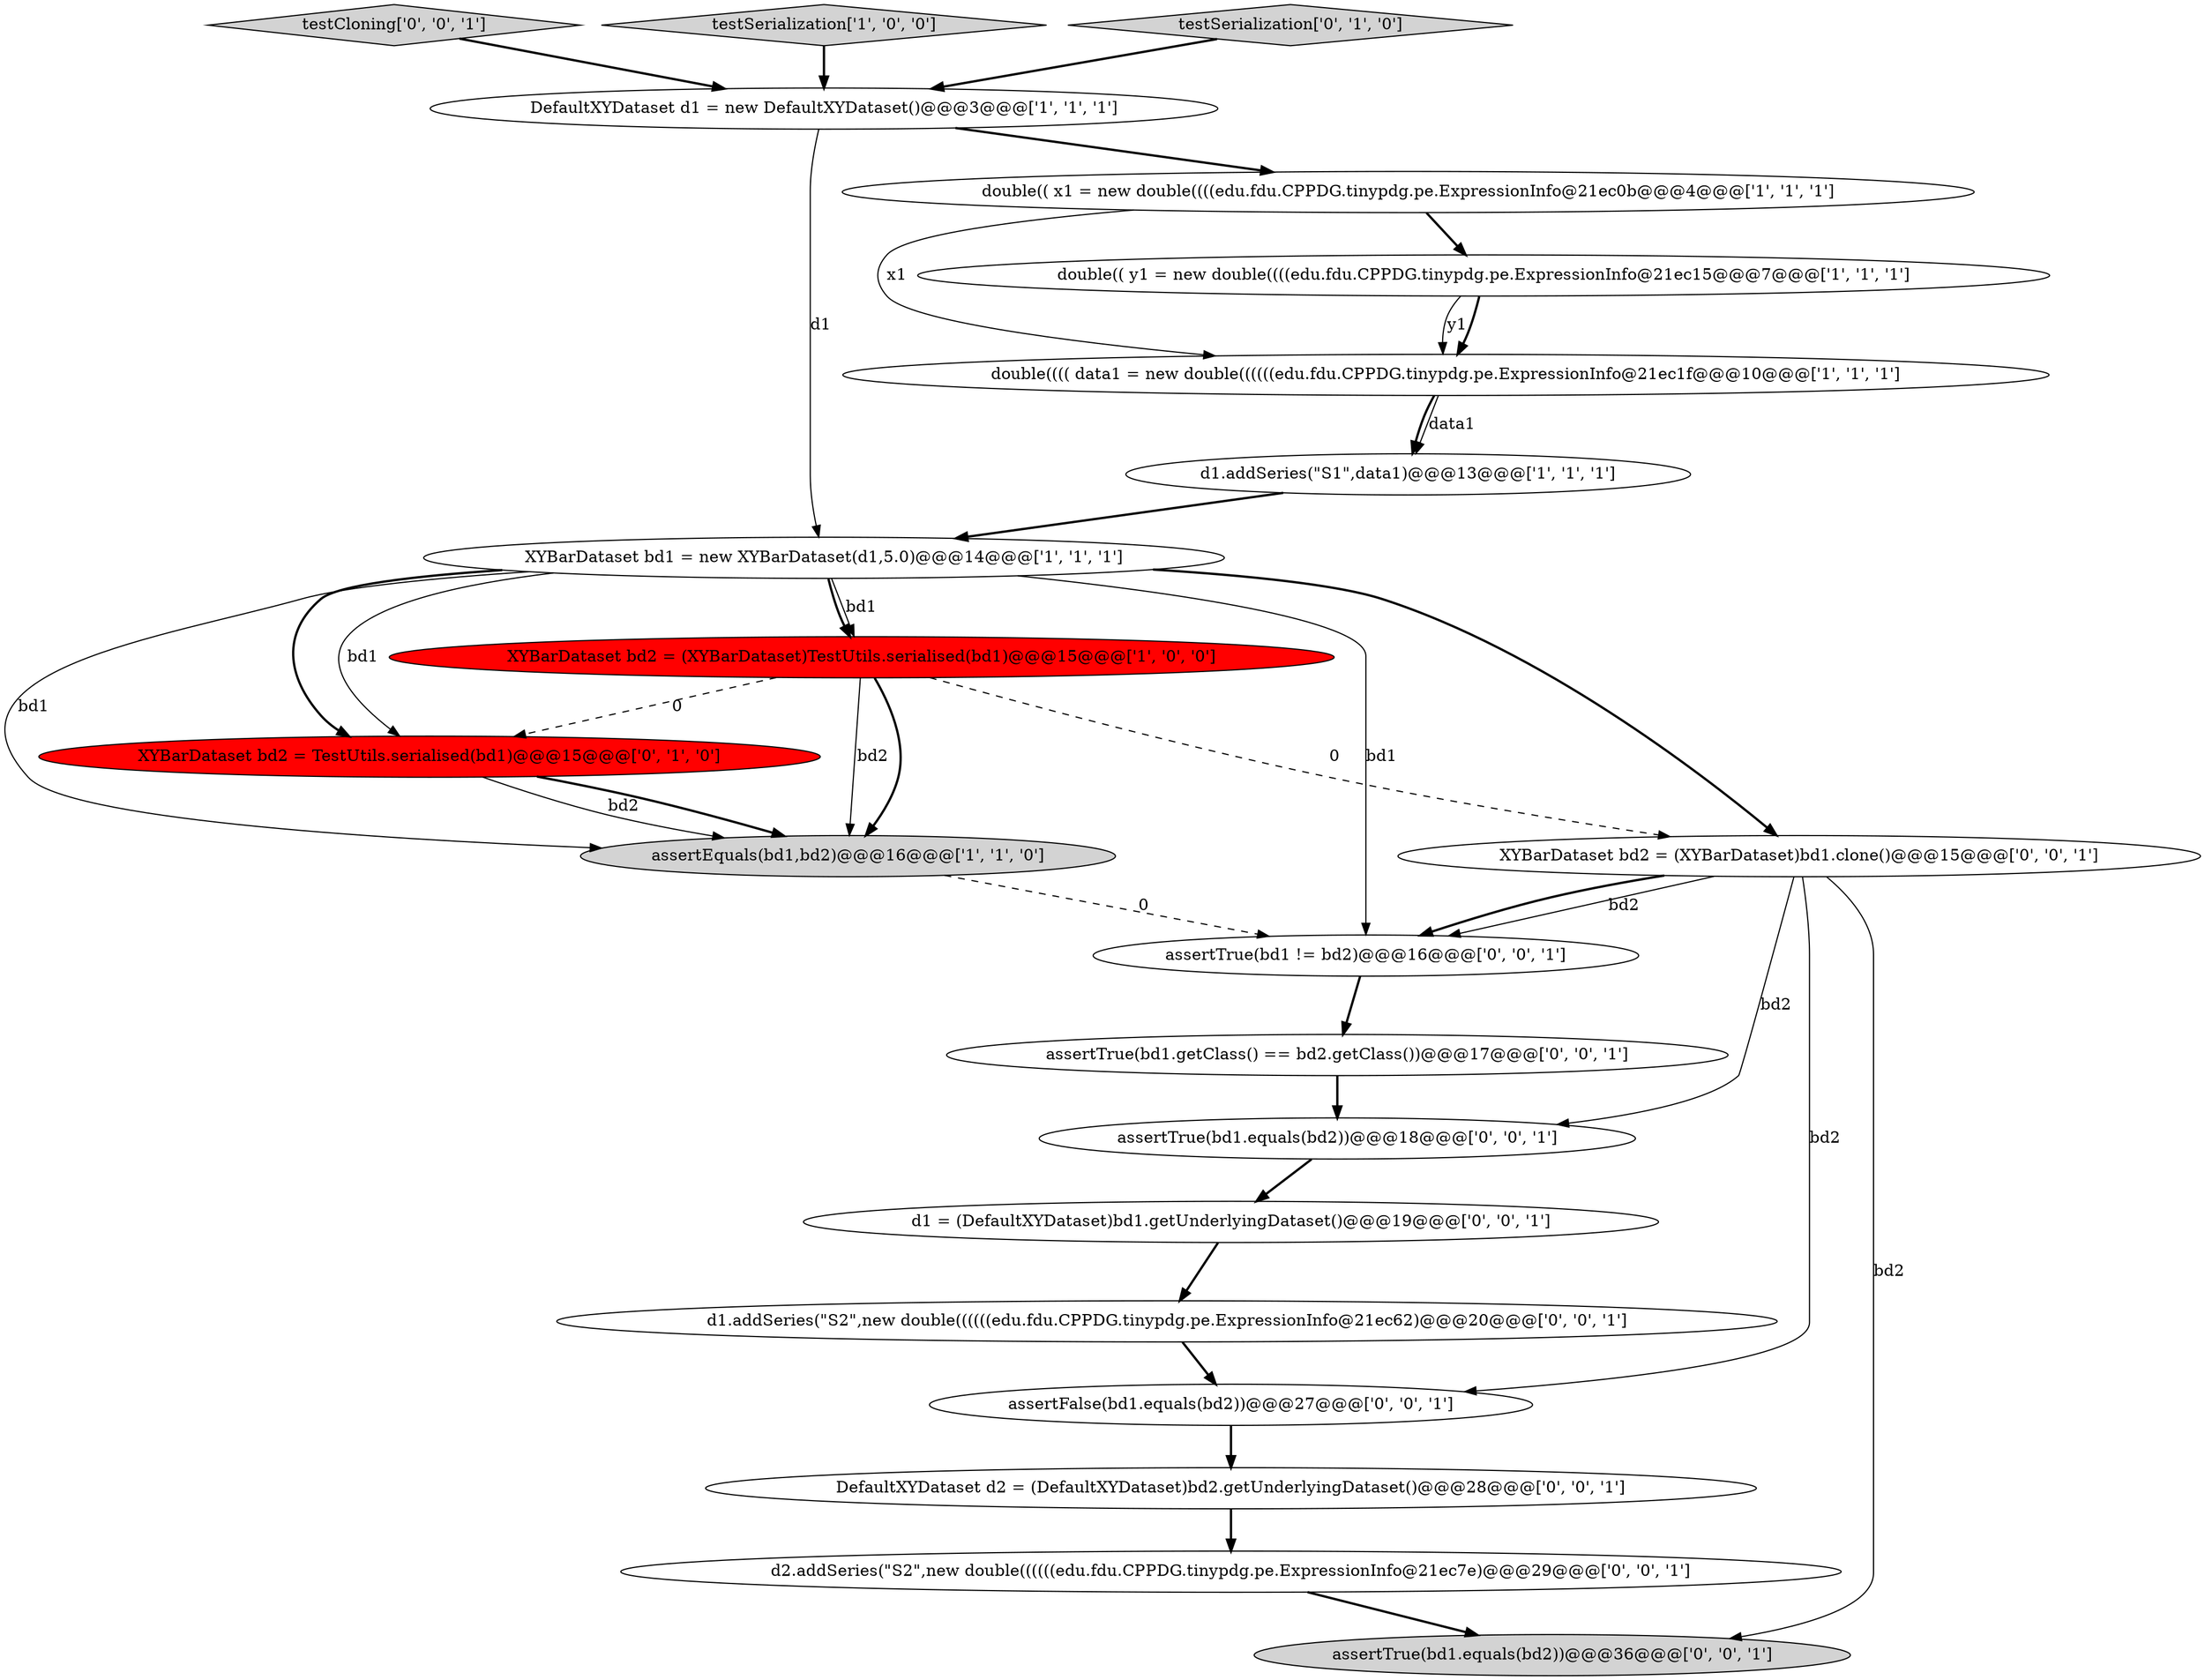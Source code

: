 digraph {
21 [style = filled, label = "assertFalse(bd1.equals(bd2))@@@27@@@['0', '0', '1']", fillcolor = white, shape = ellipse image = "AAA0AAABBB3BBB"];
6 [style = filled, label = "d1.addSeries(\"S1\",data1)@@@13@@@['1', '1', '1']", fillcolor = white, shape = ellipse image = "AAA0AAABBB1BBB"];
11 [style = filled, label = "d2.addSeries(\"S2\",new double((((((edu.fdu.CPPDG.tinypdg.pe.ExpressionInfo@21ec7e)@@@29@@@['0', '0', '1']", fillcolor = white, shape = ellipse image = "AAA0AAABBB3BBB"];
4 [style = filled, label = "double(((( data1 = new double((((((edu.fdu.CPPDG.tinypdg.pe.ExpressionInfo@21ec1f@@@10@@@['1', '1', '1']", fillcolor = white, shape = ellipse image = "AAA0AAABBB1BBB"];
0 [style = filled, label = "XYBarDataset bd1 = new XYBarDataset(d1,5.0)@@@14@@@['1', '1', '1']", fillcolor = white, shape = ellipse image = "AAA0AAABBB1BBB"];
14 [style = filled, label = "d1 = (DefaultXYDataset)bd1.getUnderlyingDataset()@@@19@@@['0', '0', '1']", fillcolor = white, shape = ellipse image = "AAA0AAABBB3BBB"];
9 [style = filled, label = "XYBarDataset bd2 = TestUtils.serialised(bd1)@@@15@@@['0', '1', '0']", fillcolor = red, shape = ellipse image = "AAA1AAABBB2BBB"];
18 [style = filled, label = "testCloning['0', '0', '1']", fillcolor = lightgray, shape = diamond image = "AAA0AAABBB3BBB"];
5 [style = filled, label = "XYBarDataset bd2 = (XYBarDataset)TestUtils.serialised(bd1)@@@15@@@['1', '0', '0']", fillcolor = red, shape = ellipse image = "AAA1AAABBB1BBB"];
7 [style = filled, label = "testSerialization['1', '0', '0']", fillcolor = lightgray, shape = diamond image = "AAA0AAABBB1BBB"];
2 [style = filled, label = "DefaultXYDataset d1 = new DefaultXYDataset()@@@3@@@['1', '1', '1']", fillcolor = white, shape = ellipse image = "AAA0AAABBB1BBB"];
1 [style = filled, label = "assertEquals(bd1,bd2)@@@16@@@['1', '1', '0']", fillcolor = lightgray, shape = ellipse image = "AAA0AAABBB1BBB"];
16 [style = filled, label = "assertTrue(bd1.equals(bd2))@@@18@@@['0', '0', '1']", fillcolor = white, shape = ellipse image = "AAA0AAABBB3BBB"];
10 [style = filled, label = "testSerialization['0', '1', '0']", fillcolor = lightgray, shape = diamond image = "AAA0AAABBB2BBB"];
17 [style = filled, label = "assertTrue(bd1 != bd2)@@@16@@@['0', '0', '1']", fillcolor = white, shape = ellipse image = "AAA0AAABBB3BBB"];
8 [style = filled, label = "double(( x1 = new double((((edu.fdu.CPPDG.tinypdg.pe.ExpressionInfo@21ec0b@@@4@@@['1', '1', '1']", fillcolor = white, shape = ellipse image = "AAA0AAABBB1BBB"];
20 [style = filled, label = "DefaultXYDataset d2 = (DefaultXYDataset)bd2.getUnderlyingDataset()@@@28@@@['0', '0', '1']", fillcolor = white, shape = ellipse image = "AAA0AAABBB3BBB"];
15 [style = filled, label = "XYBarDataset bd2 = (XYBarDataset)bd1.clone()@@@15@@@['0', '0', '1']", fillcolor = white, shape = ellipse image = "AAA0AAABBB3BBB"];
12 [style = filled, label = "d1.addSeries(\"S2\",new double((((((edu.fdu.CPPDG.tinypdg.pe.ExpressionInfo@21ec62)@@@20@@@['0', '0', '1']", fillcolor = white, shape = ellipse image = "AAA0AAABBB3BBB"];
3 [style = filled, label = "double(( y1 = new double((((edu.fdu.CPPDG.tinypdg.pe.ExpressionInfo@21ec15@@@7@@@['1', '1', '1']", fillcolor = white, shape = ellipse image = "AAA0AAABBB1BBB"];
19 [style = filled, label = "assertTrue(bd1.getClass() == bd2.getClass())@@@17@@@['0', '0', '1']", fillcolor = white, shape = ellipse image = "AAA0AAABBB3BBB"];
13 [style = filled, label = "assertTrue(bd1.equals(bd2))@@@36@@@['0', '0', '1']", fillcolor = lightgray, shape = ellipse image = "AAA0AAABBB3BBB"];
15->17 [style = solid, label="bd2"];
0->9 [style = bold, label=""];
15->16 [style = solid, label="bd2"];
2->0 [style = solid, label="d1"];
4->6 [style = bold, label=""];
12->21 [style = bold, label=""];
3->4 [style = solid, label="y1"];
8->3 [style = bold, label=""];
8->4 [style = solid, label="x1"];
5->9 [style = dashed, label="0"];
4->6 [style = solid, label="data1"];
0->5 [style = solid, label="bd1"];
6->0 [style = bold, label=""];
0->1 [style = solid, label="bd1"];
18->2 [style = bold, label=""];
15->21 [style = solid, label="bd2"];
3->4 [style = bold, label=""];
17->19 [style = bold, label=""];
0->15 [style = bold, label=""];
19->16 [style = bold, label=""];
15->13 [style = solid, label="bd2"];
5->1 [style = bold, label=""];
15->17 [style = bold, label=""];
5->1 [style = solid, label="bd2"];
1->17 [style = dashed, label="0"];
21->20 [style = bold, label=""];
7->2 [style = bold, label=""];
14->12 [style = bold, label=""];
11->13 [style = bold, label=""];
9->1 [style = solid, label="bd2"];
16->14 [style = bold, label=""];
10->2 [style = bold, label=""];
9->1 [style = bold, label=""];
5->15 [style = dashed, label="0"];
0->17 [style = solid, label="bd1"];
0->9 [style = solid, label="bd1"];
2->8 [style = bold, label=""];
0->5 [style = bold, label=""];
20->11 [style = bold, label=""];
}
